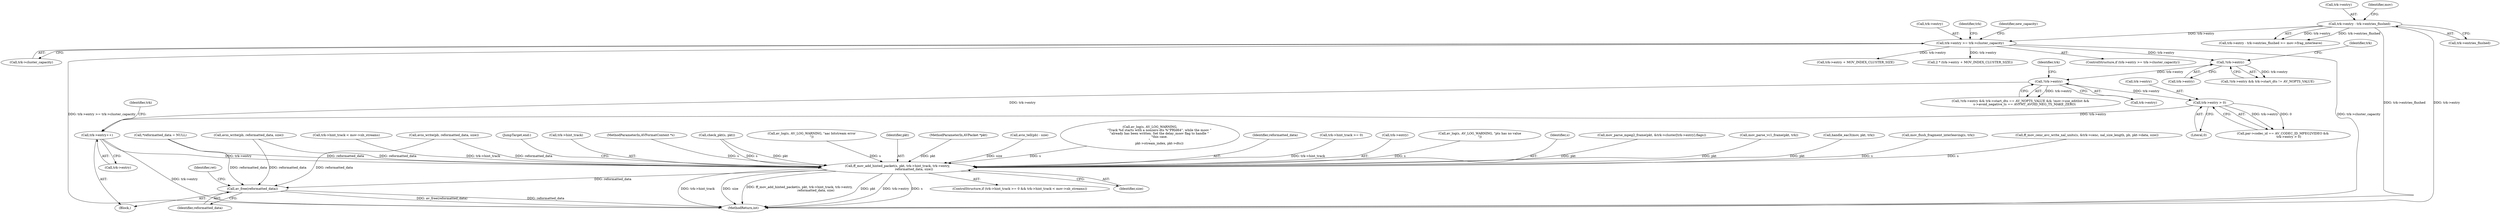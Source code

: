 digraph "0_FFmpeg_3a2d21bc5f97aa0161db3ae731fc2732be6108b8@pointer" {
"1001421" [label="(Call,trk->entry++)"];
"1001027" [label="(Call,!trk->entry)"];
"1000929" [label="(Call,!trk->entry)"];
"1000802" [label="(Call,trk->entry >= trk->cluster_capacity)"];
"1000207" [label="(Call,trk->entry - trk->entries_flushed)"];
"1001335" [label="(Call,trk->entry > 0)"];
"1001449" [label="(Call,ff_mov_add_hinted_packet(s, pkt, trk->hint_track, trk->entry,\n                                 reformatted_data, size))"];
"1001462" [label="(Call,av_free(reformatted_data))"];
"1000531" [label="(Call,avio_write(pb, reformatted_data, size))"];
"1001329" [label="(Call,par->codec_id == AV_CODEC_ID_MPEG2VIDEO &&\n            trk->entry > 0)"];
"1001336" [label="(Call,trk->entry)"];
"1000929" [label="(Call,!trk->entry)"];
"1000935" [label="(Identifier,trk)"];
"1001451" [label="(Identifier,pkt)"];
"1000930" [label="(Call,trk->entry)"];
"1001462" [label="(Call,av_free(reformatted_data))"];
"1001028" [label="(Call,trk->entry)"];
"1000115" [label="(MethodParameterIn,AVPacket *pkt)"];
"1000853" [label="(Call,avio_tell(pb) - size)"];
"1001133" [label="(Call,av_log(s, AV_LOG_WARNING,\n                   \"Track %d starts with a nonzero dts %\"PRId64\", while the moov \"\n                   \"already has been written. Set the delay_moov flag to handle \"\n                   \"this case.\n\",\n                   pkt->stream_index, pkt->dts))"];
"1001466" [label="(MethodReturn,int)"];
"1001458" [label="(Identifier,reformatted_data)"];
"1001437" [label="(Call,trk->hint_track >= 0)"];
"1000847" [label="(Identifier,trk)"];
"1001455" [label="(Call,trk->entry)"];
"1001170" [label="(Call,av_log(s, AV_LOG_WARNING, \"pts has no value\n\"))"];
"1001450" [label="(Identifier,s)"];
"1000161" [label="(Call,*reformatted_data = NULL)"];
"1001027" [label="(Call,!trk->entry)"];
"1000813" [label="(Call,2 * (trk->entry + MOV_INDEX_CLUSTER_SIZE))"];
"1000812" [label="(Identifier,new_capacity)"];
"1000630" [label="(Call,avio_write(pb, reformatted_data, size))"];
"1001341" [label="(Call,mov_parse_mpeg2_frame(pkt, &trk->cluster[trk->entry].flags))"];
"1001421" [label="(Call,trk->entry++)"];
"1001427" [label="(Identifier,trk)"];
"1000206" [label="(Call,trk->entry - trk->entries_flushed >= mov->frag_interleave)"];
"1001311" [label="(Call,mov_parse_vc1_frame(pkt, trk))"];
"1000803" [label="(Call,trk->entry)"];
"1000801" [label="(ControlStructure,if (trk->entry >= trk->cluster_capacity))"];
"1000658" [label="(Call,handle_eac3(mov, pkt, trk))"];
"1000222" [label="(Call,mov_flush_fragment_interleaving(s, trk))"];
"1000715" [label="(Call,ff_mov_cenc_avc_write_nal_units(s, &trk->cenc, nal_size_length, pb, pkt->data, size))"];
"1001435" [label="(ControlStructure,if (trk->hint_track >= 0 && trk->hint_track < mov->nb_streams))"];
"1000211" [label="(Call,trk->entries_flushed)"];
"1001026" [label="(Call,!trk->entry && trk->start_dts == AV_NOPTS_VALUE && !mov->use_editlist &&\n        s->avoid_negative_ts == AVFMT_AVOID_NEG_TS_MAKE_ZERO)"];
"1001442" [label="(Call,trk->hint_track < mov->nb_streams)"];
"1000806" [label="(Call,trk->cluster_capacity)"];
"1000207" [label="(Call,trk->entry - trk->entries_flushed)"];
"1001335" [label="(Call,trk->entry > 0)"];
"1001460" [label="(JumpTarget,end:)"];
"1000116" [label="(Block,)"];
"1001459" [label="(Identifier,size)"];
"1001452" [label="(Call,trk->hint_track)"];
"1000928" [label="(Call,!trk->entry && trk->start_dts != AV_NOPTS_VALUE)"];
"1000114" [label="(MethodParameterIn,AVFormatContext *s)"];
"1001422" [label="(Call,trk->entry)"];
"1000802" [label="(Call,trk->entry >= trk->cluster_capacity)"];
"1000166" [label="(Call,check_pkt(s, pkt))"];
"1001463" [label="(Identifier,reformatted_data)"];
"1001465" [label="(Identifier,ret)"];
"1001339" [label="(Literal,0)"];
"1000815" [label="(Call,trk->entry + MOV_INDEX_CLUSTER_SIZE)"];
"1000208" [label="(Call,trk->entry)"];
"1000476" [label="(Call,av_log(s, AV_LOG_WARNING, \"aac bitstream error\n\"))"];
"1001034" [label="(Identifier,trk)"];
"1001449" [label="(Call,ff_mov_add_hinted_packet(s, pkt, trk->hint_track, trk->entry,\n                                 reformatted_data, size))"];
"1000215" [label="(Identifier,mov)"];
"1001421" -> "1000116"  [label="AST: "];
"1001421" -> "1001422"  [label="CFG: "];
"1001422" -> "1001421"  [label="AST: "];
"1001427" -> "1001421"  [label="CFG: "];
"1001421" -> "1001466"  [label="DDG: trk->entry"];
"1001027" -> "1001421"  [label="DDG: trk->entry"];
"1001335" -> "1001421"  [label="DDG: trk->entry"];
"1001421" -> "1001449"  [label="DDG: trk->entry"];
"1001027" -> "1001026"  [label="AST: "];
"1001027" -> "1001028"  [label="CFG: "];
"1001028" -> "1001027"  [label="AST: "];
"1001034" -> "1001027"  [label="CFG: "];
"1001026" -> "1001027"  [label="CFG: "];
"1001027" -> "1001026"  [label="DDG: trk->entry"];
"1000929" -> "1001027"  [label="DDG: trk->entry"];
"1001027" -> "1001335"  [label="DDG: trk->entry"];
"1000929" -> "1000928"  [label="AST: "];
"1000929" -> "1000930"  [label="CFG: "];
"1000930" -> "1000929"  [label="AST: "];
"1000935" -> "1000929"  [label="CFG: "];
"1000928" -> "1000929"  [label="CFG: "];
"1000929" -> "1000928"  [label="DDG: trk->entry"];
"1000802" -> "1000929"  [label="DDG: trk->entry"];
"1000802" -> "1000801"  [label="AST: "];
"1000802" -> "1000806"  [label="CFG: "];
"1000803" -> "1000802"  [label="AST: "];
"1000806" -> "1000802"  [label="AST: "];
"1000812" -> "1000802"  [label="CFG: "];
"1000847" -> "1000802"  [label="CFG: "];
"1000802" -> "1001466"  [label="DDG: trk->cluster_capacity"];
"1000802" -> "1001466"  [label="DDG: trk->entry >= trk->cluster_capacity"];
"1000207" -> "1000802"  [label="DDG: trk->entry"];
"1000802" -> "1000813"  [label="DDG: trk->entry"];
"1000802" -> "1000815"  [label="DDG: trk->entry"];
"1000207" -> "1000206"  [label="AST: "];
"1000207" -> "1000211"  [label="CFG: "];
"1000208" -> "1000207"  [label="AST: "];
"1000211" -> "1000207"  [label="AST: "];
"1000215" -> "1000207"  [label="CFG: "];
"1000207" -> "1001466"  [label="DDG: trk->entry"];
"1000207" -> "1001466"  [label="DDG: trk->entries_flushed"];
"1000207" -> "1000206"  [label="DDG: trk->entry"];
"1000207" -> "1000206"  [label="DDG: trk->entries_flushed"];
"1001335" -> "1001329"  [label="AST: "];
"1001335" -> "1001339"  [label="CFG: "];
"1001336" -> "1001335"  [label="AST: "];
"1001339" -> "1001335"  [label="AST: "];
"1001329" -> "1001335"  [label="CFG: "];
"1001335" -> "1001329"  [label="DDG: trk->entry"];
"1001335" -> "1001329"  [label="DDG: 0"];
"1001449" -> "1001435"  [label="AST: "];
"1001449" -> "1001459"  [label="CFG: "];
"1001450" -> "1001449"  [label="AST: "];
"1001451" -> "1001449"  [label="AST: "];
"1001452" -> "1001449"  [label="AST: "];
"1001455" -> "1001449"  [label="AST: "];
"1001458" -> "1001449"  [label="AST: "];
"1001459" -> "1001449"  [label="AST: "];
"1001460" -> "1001449"  [label="CFG: "];
"1001449" -> "1001466"  [label="DDG: trk->hint_track"];
"1001449" -> "1001466"  [label="DDG: size"];
"1001449" -> "1001466"  [label="DDG: ff_mov_add_hinted_packet(s, pkt, trk->hint_track, trk->entry,\n                                 reformatted_data, size)"];
"1001449" -> "1001466"  [label="DDG: pkt"];
"1001449" -> "1001466"  [label="DDG: trk->entry"];
"1001449" -> "1001466"  [label="DDG: s"];
"1001133" -> "1001449"  [label="DDG: s"];
"1000715" -> "1001449"  [label="DDG: s"];
"1000222" -> "1001449"  [label="DDG: s"];
"1000166" -> "1001449"  [label="DDG: s"];
"1000166" -> "1001449"  [label="DDG: pkt"];
"1000476" -> "1001449"  [label="DDG: s"];
"1001170" -> "1001449"  [label="DDG: s"];
"1000114" -> "1001449"  [label="DDG: s"];
"1001311" -> "1001449"  [label="DDG: pkt"];
"1001341" -> "1001449"  [label="DDG: pkt"];
"1000658" -> "1001449"  [label="DDG: pkt"];
"1000115" -> "1001449"  [label="DDG: pkt"];
"1001437" -> "1001449"  [label="DDG: trk->hint_track"];
"1001442" -> "1001449"  [label="DDG: trk->hint_track"];
"1000531" -> "1001449"  [label="DDG: reformatted_data"];
"1000630" -> "1001449"  [label="DDG: reformatted_data"];
"1000161" -> "1001449"  [label="DDG: reformatted_data"];
"1000853" -> "1001449"  [label="DDG: size"];
"1001449" -> "1001462"  [label="DDG: reformatted_data"];
"1001462" -> "1000116"  [label="AST: "];
"1001462" -> "1001463"  [label="CFG: "];
"1001463" -> "1001462"  [label="AST: "];
"1001465" -> "1001462"  [label="CFG: "];
"1001462" -> "1001466"  [label="DDG: reformatted_data"];
"1001462" -> "1001466"  [label="DDG: av_free(reformatted_data)"];
"1000531" -> "1001462"  [label="DDG: reformatted_data"];
"1000630" -> "1001462"  [label="DDG: reformatted_data"];
"1000161" -> "1001462"  [label="DDG: reformatted_data"];
}
